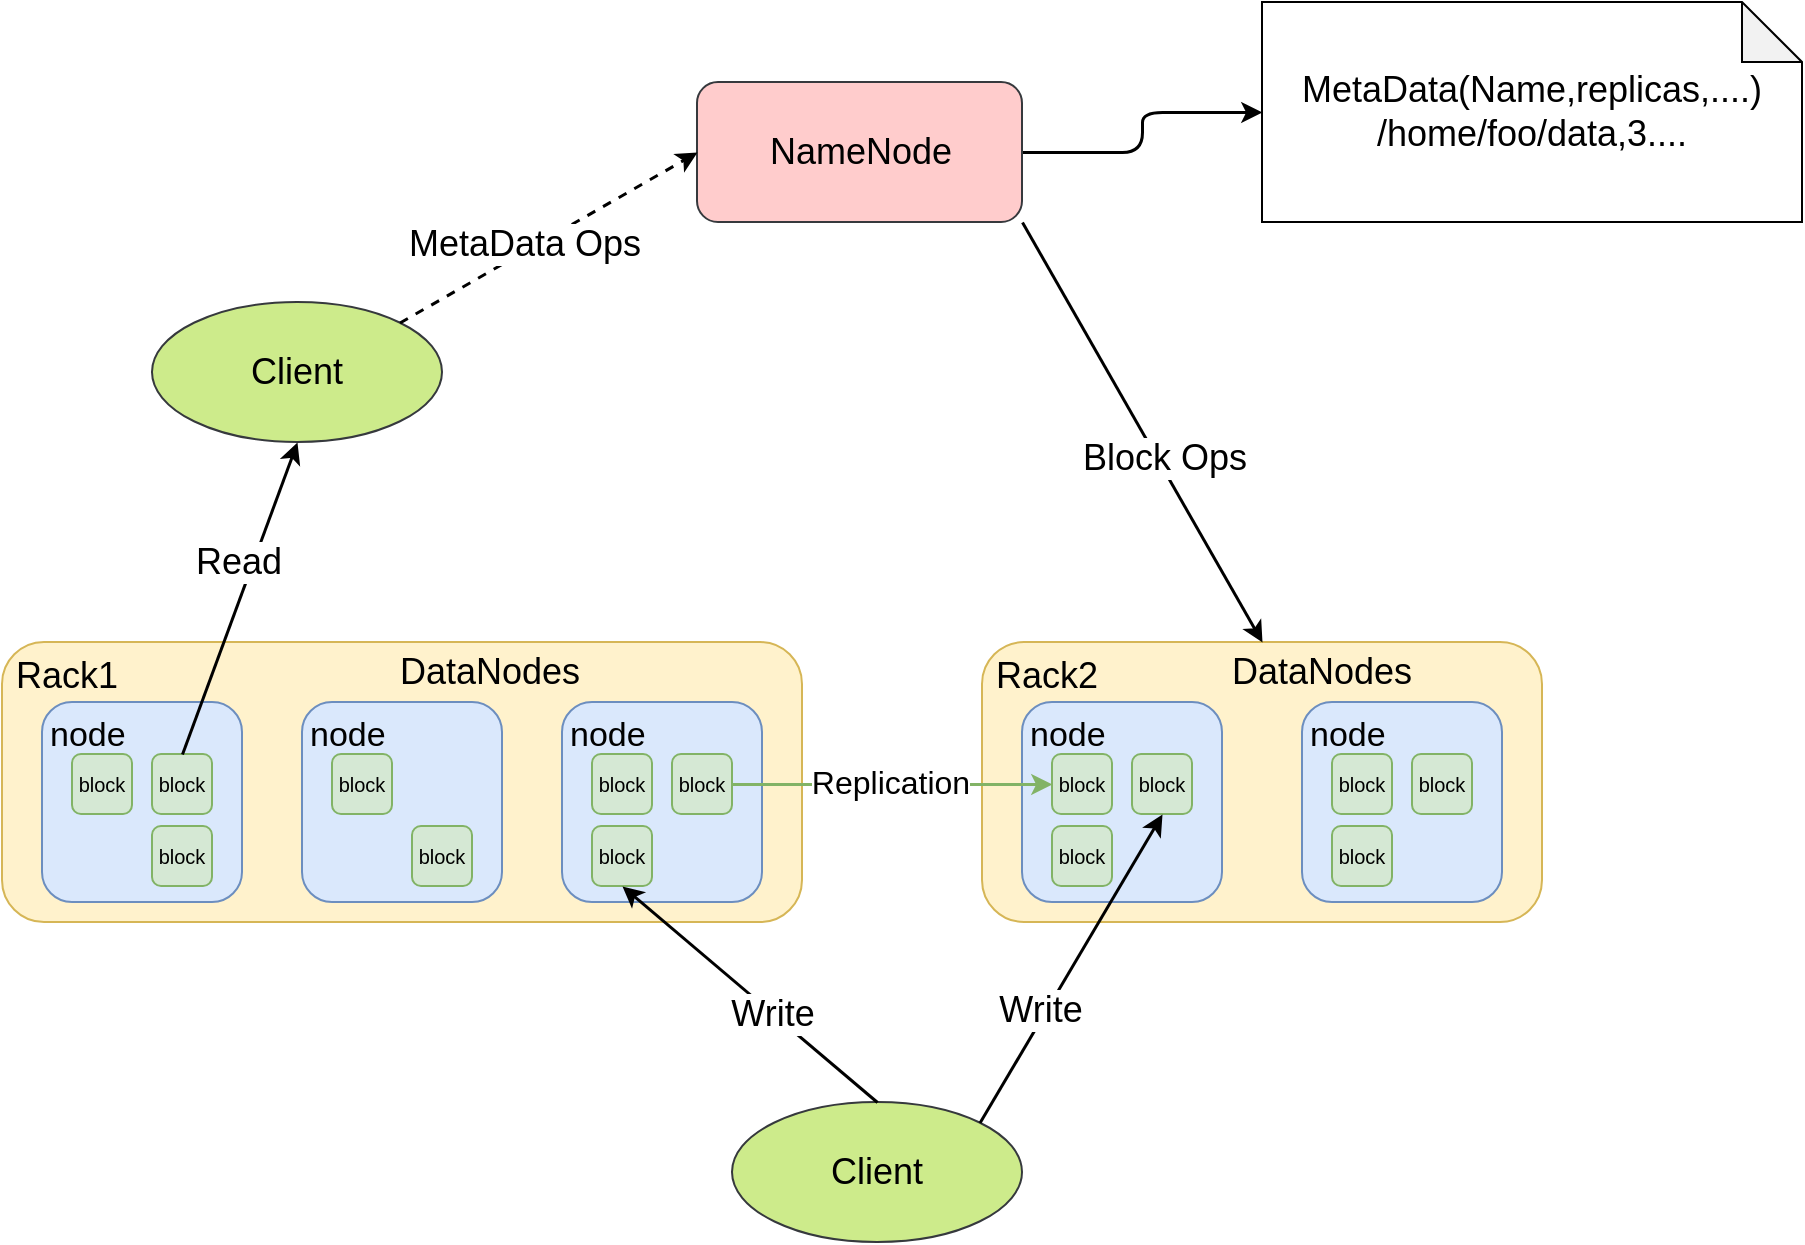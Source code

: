 <mxfile version="20.7.4" type="device"><diagram id="APTT4hAkUD9yS90TgOUw" name="第 1 页"><mxGraphModel dx="1313" dy="786" grid="1" gridSize="10" guides="1" tooltips="1" connect="1" arrows="1" fold="1" page="1" pageScale="1" pageWidth="827" pageHeight="1169" math="0" shadow="0"><root><mxCell id="0"/><mxCell id="1" parent="0"/><mxCell id="cWq73PmTZKB1LwP8BhA5-5" value="Rack1" style="rounded=1;whiteSpace=wrap;html=1;align=left;verticalAlign=top;fontSize=18;spacingLeft=5;fillColor=#fff2cc;strokeColor=#d6b656;" vertex="1" parent="1"><mxGeometry x="170" y="320" width="400" height="140" as="geometry"/></mxCell><mxCell id="cWq73PmTZKB1LwP8BhA5-14" value="node" style="rounded=1;whiteSpace=wrap;html=1;fillColor=#dae8fc;strokeColor=#6c8ebf;fontSize=17;align=left;verticalAlign=top;aspect=fixed;spacingLeft=2;" vertex="1" parent="1"><mxGeometry x="190" y="350" width="100" height="100" as="geometry"/></mxCell><mxCell id="cWq73PmTZKB1LwP8BhA5-13" value="block" style="rounded=1;whiteSpace=wrap;html=1;fillColor=#d5e8d4;strokeColor=#82b366;fontSize=10;align=center;verticalAlign=middle;" vertex="1" parent="1"><mxGeometry x="205" y="376" width="30" height="30" as="geometry"/></mxCell><mxCell id="cWq73PmTZKB1LwP8BhA5-17" value="block" style="rounded=1;whiteSpace=wrap;html=1;fillColor=#d5e8d4;strokeColor=#82b366;fontSize=10;align=center;verticalAlign=middle;" vertex="1" parent="1"><mxGeometry x="245" y="376" width="30" height="30" as="geometry"/></mxCell><mxCell id="cWq73PmTZKB1LwP8BhA5-19" value="block" style="rounded=1;whiteSpace=wrap;html=1;fillColor=#d5e8d4;strokeColor=#82b366;fontSize=10;align=center;verticalAlign=middle;" vertex="1" parent="1"><mxGeometry x="245" y="412" width="30" height="30" as="geometry"/></mxCell><mxCell id="cWq73PmTZKB1LwP8BhA5-31" value="node" style="rounded=1;whiteSpace=wrap;html=1;fillColor=#dae8fc;strokeColor=#6c8ebf;fontSize=17;align=left;verticalAlign=top;aspect=fixed;spacingLeft=2;" vertex="1" parent="1"><mxGeometry x="320" y="350" width="100" height="100" as="geometry"/></mxCell><mxCell id="cWq73PmTZKB1LwP8BhA5-32" value="block" style="rounded=1;whiteSpace=wrap;html=1;fillColor=#d5e8d4;strokeColor=#82b366;fontSize=10;align=center;verticalAlign=middle;" vertex="1" parent="1"><mxGeometry x="335" y="376" width="30" height="30" as="geometry"/></mxCell><mxCell id="cWq73PmTZKB1LwP8BhA5-35" value="block" style="rounded=1;whiteSpace=wrap;html=1;fillColor=#d5e8d4;strokeColor=#82b366;fontSize=10;align=center;verticalAlign=middle;" vertex="1" parent="1"><mxGeometry x="375" y="412" width="30" height="30" as="geometry"/></mxCell><mxCell id="cWq73PmTZKB1LwP8BhA5-41" value="node" style="rounded=1;whiteSpace=wrap;html=1;fillColor=#dae8fc;strokeColor=#6c8ebf;fontSize=17;align=left;verticalAlign=top;aspect=fixed;spacingLeft=2;" vertex="1" parent="1"><mxGeometry x="450" y="350" width="100" height="100" as="geometry"/></mxCell><mxCell id="cWq73PmTZKB1LwP8BhA5-42" value="block" style="rounded=1;whiteSpace=wrap;html=1;fillColor=#d5e8d4;strokeColor=#82b366;fontSize=10;align=center;verticalAlign=middle;" vertex="1" parent="1"><mxGeometry x="465" y="376" width="30" height="30" as="geometry"/></mxCell><mxCell id="cWq73PmTZKB1LwP8BhA5-43" value="block" style="rounded=1;whiteSpace=wrap;html=1;fillColor=#d5e8d4;strokeColor=#82b366;fontSize=10;align=center;verticalAlign=middle;" vertex="1" parent="1"><mxGeometry x="505" y="376" width="30" height="30" as="geometry"/></mxCell><mxCell id="cWq73PmTZKB1LwP8BhA5-44" value="block" style="rounded=1;whiteSpace=wrap;html=1;fillColor=#d5e8d4;strokeColor=#82b366;fontSize=10;align=center;verticalAlign=middle;" vertex="1" parent="1"><mxGeometry x="465" y="412" width="30" height="30" as="geometry"/></mxCell><mxCell id="cWq73PmTZKB1LwP8BhA5-46" value="Rack2" style="rounded=1;whiteSpace=wrap;html=1;align=left;verticalAlign=top;fontSize=18;spacingLeft=5;fillColor=#fff2cc;strokeColor=#d6b656;" vertex="1" parent="1"><mxGeometry x="660" y="320" width="280" height="140" as="geometry"/></mxCell><mxCell id="cWq73PmTZKB1LwP8BhA5-47" value="node" style="rounded=1;whiteSpace=wrap;html=1;fillColor=#dae8fc;strokeColor=#6c8ebf;fontSize=17;align=left;verticalAlign=top;aspect=fixed;spacingLeft=2;" vertex="1" parent="1"><mxGeometry x="680" y="350" width="100" height="100" as="geometry"/></mxCell><mxCell id="cWq73PmTZKB1LwP8BhA5-58" style="edgeStyle=orthogonalEdgeStyle;rounded=0;orthogonalLoop=1;jettySize=auto;html=1;exitX=1;exitY=0.5;exitDx=0;exitDy=0;entryX=0;entryY=0.5;entryDx=0;entryDy=0;fontSize=10;fillColor=#d5e8d4;strokeColor=#82b366;strokeWidth=1.5;" edge="1" parent="1" source="cWq73PmTZKB1LwP8BhA5-43" target="cWq73PmTZKB1LwP8BhA5-48"><mxGeometry relative="1" as="geometry"/></mxCell><mxCell id="cWq73PmTZKB1LwP8BhA5-59" value="Replication" style="edgeLabel;html=1;align=center;verticalAlign=middle;resizable=0;points=[];fontSize=16;" vertex="1" connectable="0" parent="cWq73PmTZKB1LwP8BhA5-58"><mxGeometry x="0.15" y="3" relative="1" as="geometry"><mxPoint x="-13" y="2" as="offset"/></mxGeometry></mxCell><mxCell id="cWq73PmTZKB1LwP8BhA5-48" value="block" style="rounded=1;whiteSpace=wrap;html=1;fillColor=#d5e8d4;strokeColor=#82b366;fontSize=10;align=center;verticalAlign=middle;" vertex="1" parent="1"><mxGeometry x="695" y="376" width="30" height="30" as="geometry"/></mxCell><mxCell id="cWq73PmTZKB1LwP8BhA5-49" value="block" style="rounded=1;whiteSpace=wrap;html=1;fillColor=#d5e8d4;strokeColor=#82b366;fontSize=10;align=center;verticalAlign=middle;" vertex="1" parent="1"><mxGeometry x="735" y="376" width="30" height="30" as="geometry"/></mxCell><mxCell id="cWq73PmTZKB1LwP8BhA5-50" value="block" style="rounded=1;whiteSpace=wrap;html=1;fillColor=#d5e8d4;strokeColor=#82b366;fontSize=10;align=center;verticalAlign=middle;" vertex="1" parent="1"><mxGeometry x="695" y="412" width="30" height="30" as="geometry"/></mxCell><mxCell id="cWq73PmTZKB1LwP8BhA5-54" value="node" style="rounded=1;whiteSpace=wrap;html=1;fillColor=#dae8fc;strokeColor=#6c8ebf;fontSize=17;align=left;verticalAlign=top;aspect=fixed;spacingLeft=2;" vertex="1" parent="1"><mxGeometry x="820" y="350" width="100" height="100" as="geometry"/></mxCell><mxCell id="cWq73PmTZKB1LwP8BhA5-55" value="block" style="rounded=1;whiteSpace=wrap;html=1;fillColor=#d5e8d4;strokeColor=#82b366;fontSize=10;align=center;verticalAlign=middle;" vertex="1" parent="1"><mxGeometry x="835" y="376" width="30" height="30" as="geometry"/></mxCell><mxCell id="cWq73PmTZKB1LwP8BhA5-56" value="block" style="rounded=1;whiteSpace=wrap;html=1;fillColor=#d5e8d4;strokeColor=#82b366;fontSize=10;align=center;verticalAlign=middle;" vertex="1" parent="1"><mxGeometry x="875" y="376" width="30" height="30" as="geometry"/></mxCell><mxCell id="cWq73PmTZKB1LwP8BhA5-57" value="block" style="rounded=1;whiteSpace=wrap;html=1;fillColor=#d5e8d4;strokeColor=#82b366;fontSize=10;align=center;verticalAlign=middle;" vertex="1" parent="1"><mxGeometry x="835" y="412" width="30" height="30" as="geometry"/></mxCell><mxCell id="cWq73PmTZKB1LwP8BhA5-60" value="Client" style="ellipse;whiteSpace=wrap;html=1;fontSize=18;container=0;fillColor=#cdeb8b;strokeColor=#36393d;" vertex="1" parent="1"><mxGeometry x="535" y="550" width="145" height="70" as="geometry"/></mxCell><mxCell id="cWq73PmTZKB1LwP8BhA5-62" value="" style="endArrow=classic;html=1;rounded=0;labelBackgroundColor=none;fontSize=18;entryX=0.5;entryY=1;entryDx=0;entryDy=0;exitX=0.5;exitY=0;exitDx=0;exitDy=0;strokeWidth=1.5;" edge="1" parent="1" source="cWq73PmTZKB1LwP8BhA5-60" target="cWq73PmTZKB1LwP8BhA5-44"><mxGeometry width="50" height="50" relative="1" as="geometry"><mxPoint x="480" y="570" as="sourcePoint"/><mxPoint x="530" y="520" as="targetPoint"/></mxGeometry></mxCell><mxCell id="cWq73PmTZKB1LwP8BhA5-63" value="Write" style="edgeLabel;html=1;align=center;verticalAlign=middle;resizable=0;points=[];fontSize=18;" vertex="1" connectable="0" parent="cWq73PmTZKB1LwP8BhA5-62"><mxGeometry x="-0.183" relative="1" as="geometry"><mxPoint as="offset"/></mxGeometry></mxCell><mxCell id="cWq73PmTZKB1LwP8BhA5-64" value="" style="endArrow=classic;html=1;rounded=0;labelBackgroundColor=none;fontSize=18;entryX=0.5;entryY=1;entryDx=0;entryDy=0;exitX=1;exitY=0;exitDx=0;exitDy=0;strokeWidth=1.5;" edge="1" parent="1" source="cWq73PmTZKB1LwP8BhA5-60" target="cWq73PmTZKB1LwP8BhA5-49"><mxGeometry width="50" height="50" relative="1" as="geometry"><mxPoint x="620" y="580" as="sourcePoint"/><mxPoint x="670" y="530" as="targetPoint"/></mxGeometry></mxCell><mxCell id="cWq73PmTZKB1LwP8BhA5-65" value="Write" style="edgeLabel;html=1;align=center;verticalAlign=middle;resizable=0;points=[];fontSize=18;" vertex="1" connectable="0" parent="cWq73PmTZKB1LwP8BhA5-64"><mxGeometry x="-0.288" y="3" relative="1" as="geometry"><mxPoint as="offset"/></mxGeometry></mxCell><mxCell id="cWq73PmTZKB1LwP8BhA5-66" value="Client" style="ellipse;whiteSpace=wrap;html=1;fontSize=18;container=0;fillColor=#cdeb8b;strokeColor=#36393d;" vertex="1" parent="1"><mxGeometry x="245" y="150" width="145" height="70" as="geometry"/></mxCell><mxCell id="cWq73PmTZKB1LwP8BhA5-67" value="" style="endArrow=classic;html=1;rounded=0;labelBackgroundColor=none;fontSize=18;exitX=0.5;exitY=0;exitDx=0;exitDy=0;entryX=0.5;entryY=1;entryDx=0;entryDy=0;strokeWidth=1.5;" edge="1" parent="1" source="cWq73PmTZKB1LwP8BhA5-17" target="cWq73PmTZKB1LwP8BhA5-66"><mxGeometry width="50" height="50" relative="1" as="geometry"><mxPoint x="210" y="290" as="sourcePoint"/><mxPoint x="260" y="240" as="targetPoint"/></mxGeometry></mxCell><mxCell id="cWq73PmTZKB1LwP8BhA5-68" value="Read" style="edgeLabel;html=1;align=center;verticalAlign=middle;resizable=0;points=[];fontSize=18;" vertex="1" connectable="0" parent="cWq73PmTZKB1LwP8BhA5-67"><mxGeometry x="0.177" y="-3" relative="1" as="geometry"><mxPoint x="-9" y="-5" as="offset"/></mxGeometry></mxCell><mxCell id="cWq73PmTZKB1LwP8BhA5-71" value="DataNodes" style="text;html=1;strokeColor=none;fillColor=none;align=center;verticalAlign=middle;whiteSpace=wrap;rounded=0;fontSize=18;" vertex="1" parent="1"><mxGeometry x="384" y="320" width="60" height="30" as="geometry"/></mxCell><mxCell id="cWq73PmTZKB1LwP8BhA5-72" value="DataNodes" style="text;html=1;strokeColor=none;fillColor=none;align=center;verticalAlign=middle;whiteSpace=wrap;rounded=0;fontSize=18;" vertex="1" parent="1"><mxGeometry x="800" y="320" width="60" height="30" as="geometry"/></mxCell><mxCell id="cWq73PmTZKB1LwP8BhA5-81" style="edgeStyle=orthogonalEdgeStyle;rounded=1;orthogonalLoop=1;jettySize=auto;html=1;exitX=1;exitY=0.5;exitDx=0;exitDy=0;labelBackgroundColor=none;strokeWidth=1.5;fontSize=16;" edge="1" parent="1" source="cWq73PmTZKB1LwP8BhA5-73" target="cWq73PmTZKB1LwP8BhA5-80"><mxGeometry relative="1" as="geometry"/></mxCell><mxCell id="cWq73PmTZKB1LwP8BhA5-73" value="NameNode" style="rounded=1;whiteSpace=wrap;html=1;fillColor=#ffcccc;strokeColor=#36393d;fontSize=18;align=center;verticalAlign=middle;" vertex="1" parent="1"><mxGeometry x="517.5" y="40" width="162.5" height="70" as="geometry"/></mxCell><mxCell id="cWq73PmTZKB1LwP8BhA5-74" value="" style="endArrow=classic;html=1;rounded=1;labelBackgroundColor=none;fontSize=18;entryX=0;entryY=0.5;entryDx=0;entryDy=0;exitX=1;exitY=0;exitDx=0;exitDy=0;dashed=1;strokeWidth=1.5;" edge="1" parent="1" source="cWq73PmTZKB1LwP8BhA5-66" target="cWq73PmTZKB1LwP8BhA5-73"><mxGeometry width="50" height="50" relative="1" as="geometry"><mxPoint x="340" y="130" as="sourcePoint"/><mxPoint x="390" y="80" as="targetPoint"/></mxGeometry></mxCell><mxCell id="cWq73PmTZKB1LwP8BhA5-75" value="MetaData Ops" style="edgeLabel;html=1;align=center;verticalAlign=middle;resizable=0;points=[];fontSize=18;" vertex="1" connectable="0" parent="cWq73PmTZKB1LwP8BhA5-74"><mxGeometry x="-0.438" y="2" relative="1" as="geometry"><mxPoint x="21" y="-14" as="offset"/></mxGeometry></mxCell><mxCell id="cWq73PmTZKB1LwP8BhA5-76" value="" style="endArrow=classic;html=1;rounded=1;labelBackgroundColor=none;strokeWidth=1.5;fontSize=18;entryX=0.5;entryY=0;entryDx=0;entryDy=0;exitX=1;exitY=1;exitDx=0;exitDy=0;" edge="1" parent="1" source="cWq73PmTZKB1LwP8BhA5-73" target="cWq73PmTZKB1LwP8BhA5-46"><mxGeometry width="50" height="50" relative="1" as="geometry"><mxPoint x="770" y="150" as="sourcePoint"/><mxPoint x="820" y="100" as="targetPoint"/></mxGeometry></mxCell><mxCell id="cWq73PmTZKB1LwP8BhA5-77" value="Block Ops" style="edgeLabel;html=1;align=center;verticalAlign=middle;resizable=0;points=[];fontSize=18;" vertex="1" connectable="0" parent="cWq73PmTZKB1LwP8BhA5-76"><mxGeometry x="0.139" y="3" relative="1" as="geometry"><mxPoint as="offset"/></mxGeometry></mxCell><mxCell id="cWq73PmTZKB1LwP8BhA5-80" value="&lt;span style=&quot;font-size: 18px; background-color: rgb(255, 255, 255);&quot;&gt;MetaData(Name,replicas,....)&lt;br&gt;/home/foo/data,3....&lt;br&gt;&lt;/span&gt;" style="shape=note;whiteSpace=wrap;html=1;backgroundOutline=1;darkOpacity=0.05;fontSize=16;" vertex="1" parent="1"><mxGeometry x="800" width="270" height="110" as="geometry"/></mxCell></root></mxGraphModel></diagram></mxfile>